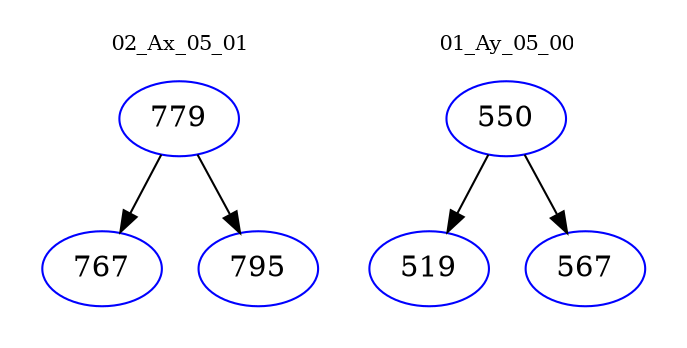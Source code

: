 digraph{
subgraph cluster_0 {
color = white
label = "02_Ax_05_01";
fontsize=10;
T0_779 [label="779", color="blue"]
T0_779 -> T0_767 [color="black"]
T0_767 [label="767", color="blue"]
T0_779 -> T0_795 [color="black"]
T0_795 [label="795", color="blue"]
}
subgraph cluster_1 {
color = white
label = "01_Ay_05_00";
fontsize=10;
T1_550 [label="550", color="blue"]
T1_550 -> T1_519 [color="black"]
T1_519 [label="519", color="blue"]
T1_550 -> T1_567 [color="black"]
T1_567 [label="567", color="blue"]
}
}
